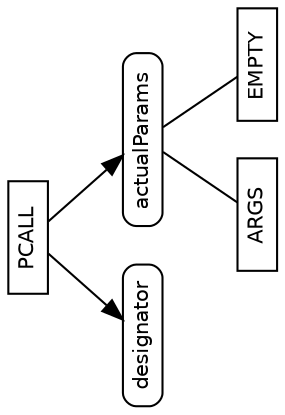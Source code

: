 /* AST node diagram generator script collection for M2C, M2J and M2Sharp.
 *
 * Copyright (c) 2016 The Modula-2 Software Foundation
 *
 * Author & Maintainer: Benjamin Kowarsch <org.m2sf>
 *
 * @synopsis
 *
 * The M2C, M2J and M2Sharp compilers are multi-dialect Modula-2 translators
 * and compilers respectively targeting C99, Java/JVM and C#/CLR, sharing a
 * common abstract syntax tree (AST) specification.
 *
 * The AST node diagram generator script collection consists of Graphviz DOT
 * descriptions for all AST node types of the common AST specification.
 *
 * The Graphviz dot utility is required to generate the diagrams. 
 * It may be obtained from http://www.graphviz.org/download.php.
 *
 * @repository
 *
 * https://github.com/m2sf/m2-ast-node-diagrams
 *
 * @file
 *
 * pcall.dot
 *
 * PCALL node diagram.
 *
 * Usage: $ dot pcall.dot -Tps > pcall.ps
 *
 * @license
 *
 * This is free software: you can redistribute and/or modify it under the
 * terms of the GNU Lesser General Public License (LGPL) either version 2.1
 * or at your choice version 3 as published by the Free Software Foundation.
 * However, you may not alter the copyright, author and license information.
 *
 * It is distributed in the hope that it will be useful,  but WITHOUT
 * ANY WARRANTY; without even the implied warranty of MERCHANTABILITY or
 * FITNESS FOR A PARTICULAR PURPOSE.  Read the license for more details.
 *
 * You should have received a copy of the GNU Lesser General Public License.
 * If not, see <https://www.gnu.org/copyleft/lesser.html>.
 *
 * NB: Components in the domain part of email addresses are in reverse order.
 */

/*** PCALL Node ***/

digraph PCALL {
  graph [orientation=landscape,fontname=helvetica];
  node [fontname=helvetica,fontsize=10,shape=box,height=0.25];
  
  node [style=solid];
  edge [arrowhead=normal];
  
  PCALL -> { id0 id1 };
  id0 [label="designator",style=rounded];
  id1 [label="actualParams",style=rounded];
  
  edge [arrowhead=none];
  
  id1 -> { id2 id3 };
  id2 [label="ARGS"];
  id3 [label="EMPTY"];
}

/* END OF FILE */